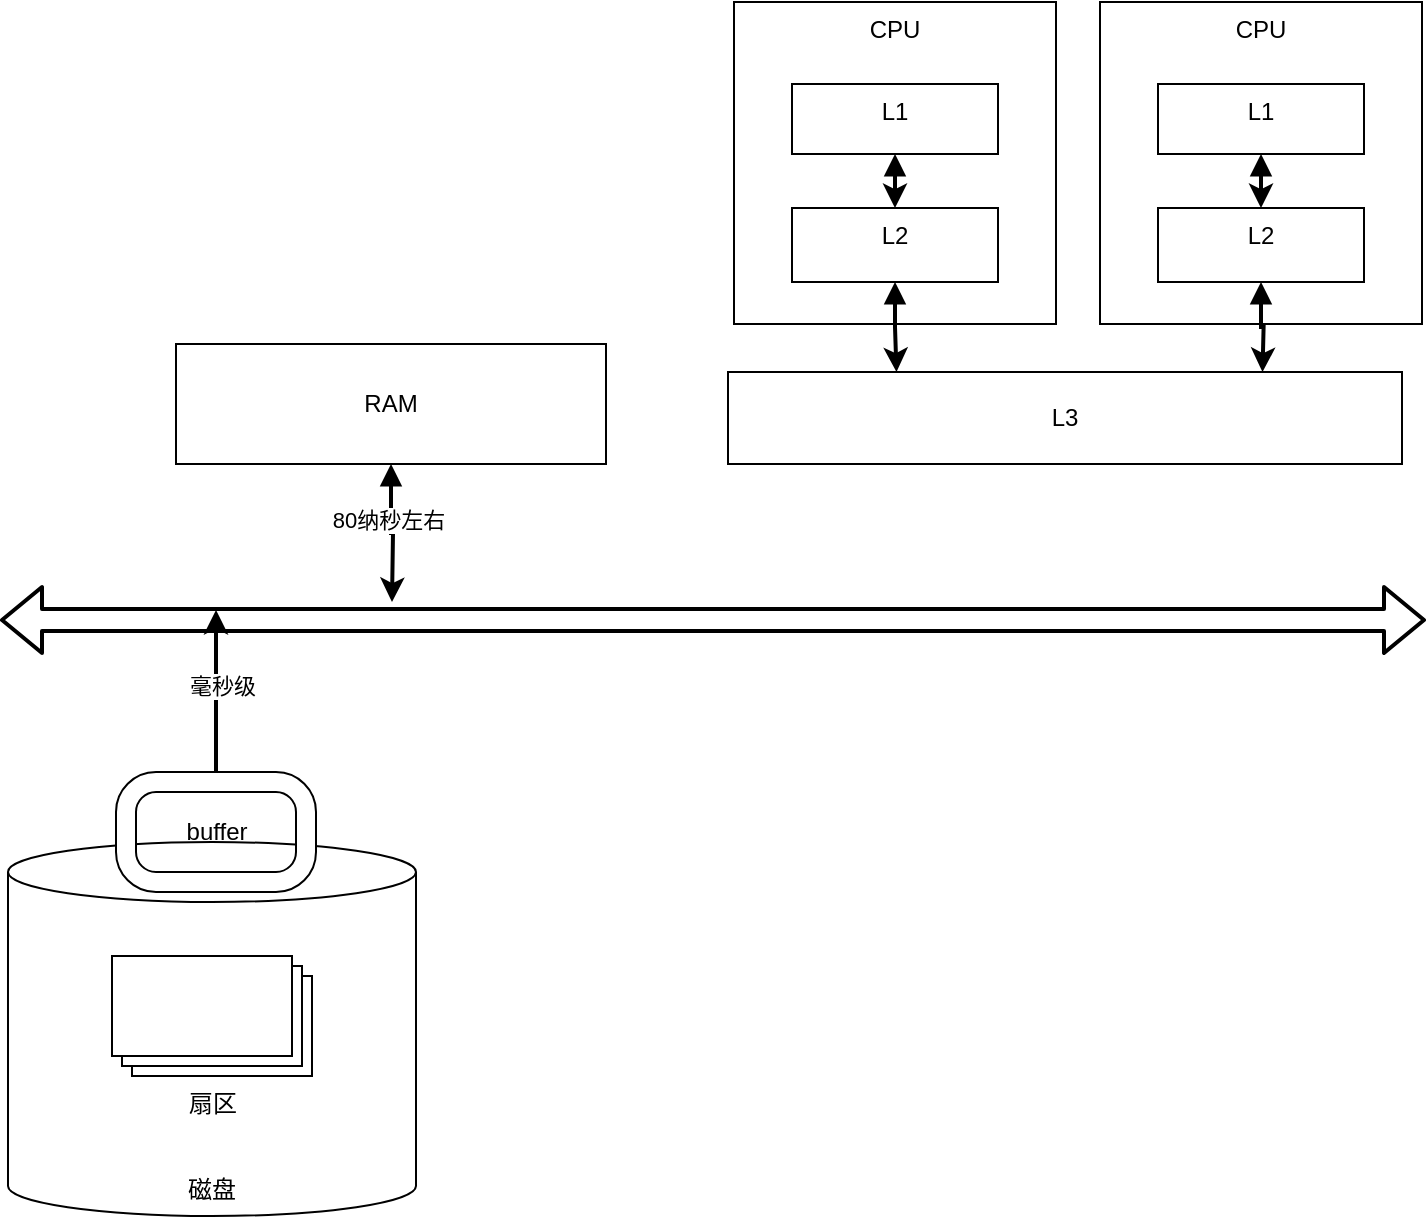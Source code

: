 <mxfile version="14.8.0" type="github">
  <diagram id="UanFxDfiVa48uD2jYfIT" name="第 1 页">
    <mxGraphModel dx="1426" dy="794" grid="0" gridSize="10" guides="1" tooltips="1" connect="1" arrows="1" fold="1" page="1" pageScale="1" pageWidth="827" pageHeight="1169" math="0" shadow="0">
      <root>
        <mxCell id="0" />
        <mxCell id="1" parent="0" />
        <mxCell id="JTKkzrfcodYLNeWdXCRE-1" value="磁盘" style="shape=cylinder3;whiteSpace=wrap;html=1;boundedLbl=1;backgroundOutline=1;size=15;verticalAlign=bottom;" vertex="1" parent="1">
          <mxGeometry x="129" y="555" width="204" height="187" as="geometry" />
        </mxCell>
        <mxCell id="JTKkzrfcodYLNeWdXCRE-8" style="edgeStyle=orthogonalEdgeStyle;rounded=0;orthogonalLoop=1;jettySize=auto;html=1;strokeWidth=2;" edge="1" parent="1" source="JTKkzrfcodYLNeWdXCRE-2">
          <mxGeometry relative="1" as="geometry">
            <mxPoint x="233" y="439" as="targetPoint" />
          </mxGeometry>
        </mxCell>
        <mxCell id="JTKkzrfcodYLNeWdXCRE-24" value="毫秒级" style="edgeLabel;html=1;align=center;verticalAlign=middle;resizable=0;points=[];" vertex="1" connectable="0" parent="JTKkzrfcodYLNeWdXCRE-8">
          <mxGeometry x="0.062" y="-2" relative="1" as="geometry">
            <mxPoint as="offset" />
          </mxGeometry>
        </mxCell>
        <mxCell id="JTKkzrfcodYLNeWdXCRE-2" value="" style="verticalLabelPosition=bottom;verticalAlign=top;html=1;shape=mxgraph.basic.rounded_frame;dx=10;" vertex="1" parent="1">
          <mxGeometry x="183" y="520" width="100" height="60" as="geometry" />
        </mxCell>
        <mxCell id="JTKkzrfcodYLNeWdXCRE-3" value="buffer" style="text;html=1;align=center;verticalAlign=middle;resizable=0;points=[];autosize=1;strokeColor=none;" vertex="1" parent="1">
          <mxGeometry x="213" y="541" width="40" height="18" as="geometry" />
        </mxCell>
        <mxCell id="JTKkzrfcodYLNeWdXCRE-4" value="扇区" style="verticalLabelPosition=bottom;verticalAlign=top;html=1;shape=mxgraph.basic.layered_rect;dx=10;outlineConnect=0;align=center;" vertex="1" parent="1">
          <mxGeometry x="181" y="612" width="100" height="60" as="geometry" />
        </mxCell>
        <mxCell id="JTKkzrfcodYLNeWdXCRE-9" style="edgeStyle=orthogonalEdgeStyle;rounded=0;orthogonalLoop=1;jettySize=auto;html=1;strokeWidth=2;startArrow=block;" edge="1" parent="1" source="JTKkzrfcodYLNeWdXCRE-5">
          <mxGeometry relative="1" as="geometry">
            <mxPoint x="321" y="435" as="targetPoint" />
          </mxGeometry>
        </mxCell>
        <mxCell id="JTKkzrfcodYLNeWdXCRE-25" value="80纳秒左右" style="edgeLabel;html=1;align=center;verticalAlign=middle;resizable=0;points=[];" vertex="1" connectable="0" parent="JTKkzrfcodYLNeWdXCRE-9">
          <mxGeometry x="-0.194" y="-2" relative="1" as="geometry">
            <mxPoint as="offset" />
          </mxGeometry>
        </mxCell>
        <mxCell id="JTKkzrfcodYLNeWdXCRE-5" value="RAM" style="rounded=0;whiteSpace=wrap;html=1;align=center;verticalAlign=middle;" vertex="1" parent="1">
          <mxGeometry x="213" y="306" width="215" height="60" as="geometry" />
        </mxCell>
        <mxCell id="JTKkzrfcodYLNeWdXCRE-6" value="" style="shape=flexArrow;endArrow=classic;startArrow=classic;html=1;strokeWidth=2;" edge="1" parent="1">
          <mxGeometry width="100" height="100" relative="1" as="geometry">
            <mxPoint x="125" y="444" as="sourcePoint" />
            <mxPoint x="838" y="444" as="targetPoint" />
          </mxGeometry>
        </mxCell>
        <mxCell id="JTKkzrfcodYLNeWdXCRE-7" value="CPU" style="whiteSpace=wrap;html=1;aspect=fixed;align=center;verticalAlign=top;" vertex="1" parent="1">
          <mxGeometry x="492" y="135" width="161" height="161" as="geometry" />
        </mxCell>
        <mxCell id="JTKkzrfcodYLNeWdXCRE-17" style="edgeStyle=orthogonalEdgeStyle;rounded=0;orthogonalLoop=1;jettySize=auto;html=1;entryX=0.5;entryY=0;entryDx=0;entryDy=0;startArrow=block;strokeWidth=2;" edge="1" parent="1" source="JTKkzrfcodYLNeWdXCRE-12" target="JTKkzrfcodYLNeWdXCRE-13">
          <mxGeometry relative="1" as="geometry" />
        </mxCell>
        <mxCell id="JTKkzrfcodYLNeWdXCRE-12" value="L1" style="rounded=0;whiteSpace=wrap;html=1;align=center;verticalAlign=top;" vertex="1" parent="1">
          <mxGeometry x="521" y="176" width="103" height="35" as="geometry" />
        </mxCell>
        <mxCell id="JTKkzrfcodYLNeWdXCRE-18" style="edgeStyle=orthogonalEdgeStyle;rounded=0;orthogonalLoop=1;jettySize=auto;html=1;entryX=0.25;entryY=0;entryDx=0;entryDy=0;startArrow=block;strokeWidth=2;" edge="1" parent="1" source="JTKkzrfcodYLNeWdXCRE-13" target="JTKkzrfcodYLNeWdXCRE-16">
          <mxGeometry relative="1" as="geometry" />
        </mxCell>
        <mxCell id="JTKkzrfcodYLNeWdXCRE-13" value="L2" style="rounded=0;whiteSpace=wrap;html=1;align=center;verticalAlign=top;" vertex="1" parent="1">
          <mxGeometry x="521" y="238" width="103" height="37" as="geometry" />
        </mxCell>
        <mxCell id="JTKkzrfcodYLNeWdXCRE-16" value="L3" style="rounded=0;whiteSpace=wrap;html=1;align=center;verticalAlign=middle;" vertex="1" parent="1">
          <mxGeometry x="489" y="320" width="337" height="46" as="geometry" />
        </mxCell>
        <mxCell id="JTKkzrfcodYLNeWdXCRE-19" value="CPU" style="whiteSpace=wrap;html=1;aspect=fixed;align=center;verticalAlign=top;" vertex="1" parent="1">
          <mxGeometry x="675" y="135" width="161" height="161" as="geometry" />
        </mxCell>
        <mxCell id="JTKkzrfcodYLNeWdXCRE-20" style="edgeStyle=orthogonalEdgeStyle;rounded=0;orthogonalLoop=1;jettySize=auto;html=1;entryX=0.5;entryY=0;entryDx=0;entryDy=0;startArrow=block;strokeWidth=2;" edge="1" parent="1" source="JTKkzrfcodYLNeWdXCRE-21" target="JTKkzrfcodYLNeWdXCRE-23">
          <mxGeometry relative="1" as="geometry" />
        </mxCell>
        <mxCell id="JTKkzrfcodYLNeWdXCRE-21" value="L1" style="rounded=0;whiteSpace=wrap;html=1;align=center;verticalAlign=top;" vertex="1" parent="1">
          <mxGeometry x="704" y="176" width="103" height="35" as="geometry" />
        </mxCell>
        <mxCell id="JTKkzrfcodYLNeWdXCRE-22" style="edgeStyle=orthogonalEdgeStyle;rounded=0;orthogonalLoop=1;jettySize=auto;html=1;entryX=0.25;entryY=0;entryDx=0;entryDy=0;startArrow=block;strokeWidth=2;" edge="1" parent="1" source="JTKkzrfcodYLNeWdXCRE-23">
          <mxGeometry relative="1" as="geometry">
            <mxPoint x="756.25" y="320" as="targetPoint" />
          </mxGeometry>
        </mxCell>
        <mxCell id="JTKkzrfcodYLNeWdXCRE-23" value="L2" style="rounded=0;whiteSpace=wrap;html=1;align=center;verticalAlign=top;" vertex="1" parent="1">
          <mxGeometry x="704" y="238" width="103" height="37" as="geometry" />
        </mxCell>
      </root>
    </mxGraphModel>
  </diagram>
</mxfile>
